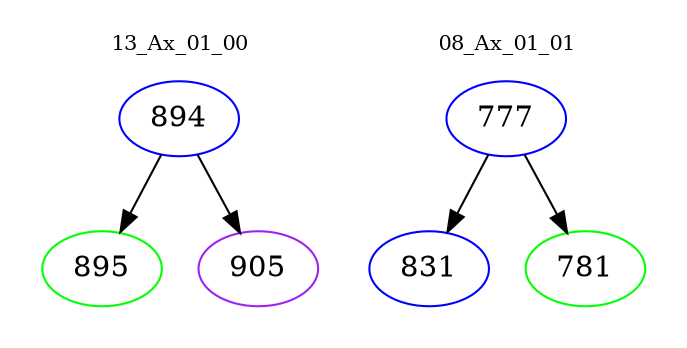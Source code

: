 digraph{
subgraph cluster_0 {
color = white
label = "13_Ax_01_00";
fontsize=10;
T0_894 [label="894", color="blue"]
T0_894 -> T0_895 [color="black"]
T0_895 [label="895", color="green"]
T0_894 -> T0_905 [color="black"]
T0_905 [label="905", color="purple"]
}
subgraph cluster_1 {
color = white
label = "08_Ax_01_01";
fontsize=10;
T1_777 [label="777", color="blue"]
T1_777 -> T1_831 [color="black"]
T1_831 [label="831", color="blue"]
T1_777 -> T1_781 [color="black"]
T1_781 [label="781", color="green"]
}
}
